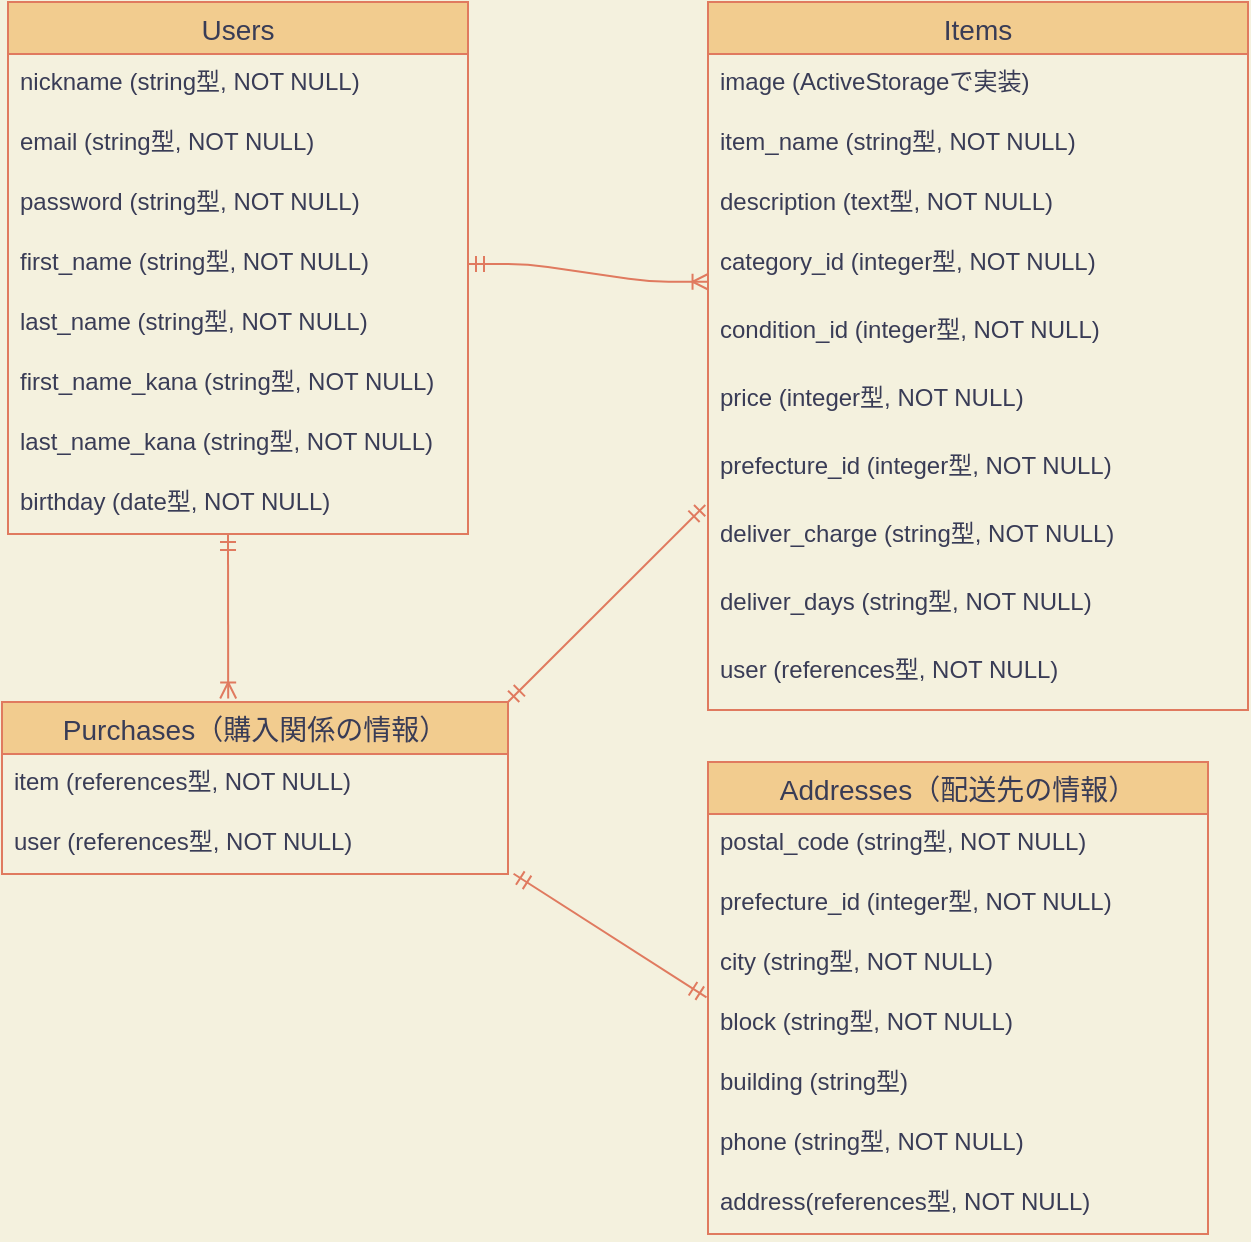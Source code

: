 <mxfile version="13.6.5">
    <diagram id="MTW446rr9u5BUKvQvLwD" name="ページ1">
        <mxGraphModel dx="1321" dy="716" grid="1" gridSize="10" guides="1" tooltips="1" connect="1" arrows="1" fold="1" page="1" pageScale="1" pageWidth="827" pageHeight="1169" background="#F4F1DE" math="0" shadow="0">
            <root>
                <mxCell id="0"/>
                <mxCell id="1" parent="0"/>
                <mxCell id="50" value="" style="edgeStyle=entityRelationEdgeStyle;fontSize=12;html=1;endArrow=ERoneToMany;startArrow=ERmandOne;strokeColor=#E07A5F;fillColor=#F2CC8F;entryX=0.001;entryY=0.702;entryDx=0;entryDy=0;entryPerimeter=0;exitX=1;exitY=0.5;exitDx=0;exitDy=0;" edge="1" parent="1" source="20" target="10">
                    <mxGeometry width="100" height="100" relative="1" as="geometry">
                        <mxPoint x="260" y="194" as="sourcePoint"/>
                        <mxPoint x="360" y="94" as="targetPoint"/>
                    </mxGeometry>
                </mxCell>
                <mxCell id="2" value="Users" style="swimlane;fontStyle=0;childLayout=stackLayout;horizontal=1;startSize=26;horizontalStack=0;resizeParent=1;resizeParentMax=0;resizeLast=0;collapsible=1;marginBottom=0;align=center;fontSize=14;fillColor=#F2CC8F;strokeColor=#E07A5F;fontColor=#393C56;" vertex="1" parent="1">
                    <mxGeometry x="90" y="70" width="230" height="266" as="geometry"/>
                </mxCell>
                <mxCell id="3" value="nickname (string型, NOT NULL)" style="text;strokeColor=none;fillColor=none;spacingLeft=4;spacingRight=4;overflow=hidden;rotatable=0;points=[[0,0.5],[1,0.5]];portConstraint=eastwest;fontSize=12;fontColor=#393C56;" vertex="1" parent="2">
                    <mxGeometry y="26" width="230" height="30" as="geometry"/>
                </mxCell>
                <mxCell id="4" value="email (string型, NOT NULL)" style="text;strokeColor=none;fillColor=none;spacingLeft=4;spacingRight=4;overflow=hidden;rotatable=0;points=[[0,0.5],[1,0.5]];portConstraint=eastwest;fontSize=12;fontColor=#393C56;" vertex="1" parent="2">
                    <mxGeometry y="56" width="230" height="30" as="geometry"/>
                </mxCell>
                <mxCell id="5" value="password (string型, NOT NULL)" style="text;strokeColor=none;fillColor=none;spacingLeft=4;spacingRight=4;overflow=hidden;rotatable=0;points=[[0,0.5],[1,0.5]];portConstraint=eastwest;fontSize=12;fontColor=#393C56;" vertex="1" parent="2">
                    <mxGeometry y="86" width="230" height="30" as="geometry"/>
                </mxCell>
                <mxCell id="20" value="first_name (string型, NOT NULL)" style="text;strokeColor=none;fillColor=none;spacingLeft=4;spacingRight=4;overflow=hidden;rotatable=0;points=[[0,0.5],[1,0.5]];portConstraint=eastwest;fontSize=12;fontColor=#393C56;" vertex="1" parent="2">
                    <mxGeometry y="116" width="230" height="30" as="geometry"/>
                </mxCell>
                <mxCell id="21" value="last_name (string型, NOT NULL)" style="text;strokeColor=none;fillColor=none;spacingLeft=4;spacingRight=4;overflow=hidden;rotatable=0;points=[[0,0.5],[1,0.5]];portConstraint=eastwest;fontSize=12;fontColor=#393C56;" vertex="1" parent="2">
                    <mxGeometry y="146" width="230" height="30" as="geometry"/>
                </mxCell>
                <mxCell id="27" value="first_name_kana (string型, NOT NULL)" style="text;strokeColor=none;fillColor=none;spacingLeft=4;spacingRight=4;overflow=hidden;rotatable=0;points=[[0,0.5],[1,0.5]];portConstraint=eastwest;fontSize=12;fontColor=#393C56;" vertex="1" parent="2">
                    <mxGeometry y="176" width="230" height="30" as="geometry"/>
                </mxCell>
                <mxCell id="80" value="" style="fontSize=12;html=1;endArrow=ERoneToMany;startArrow=ERmandOne;strokeColor=#E07A5F;fillColor=#F2CC8F;entryX=0.447;entryY=-0.02;entryDx=0;entryDy=0;entryPerimeter=0;" edge="1" parent="2" target="12">
                    <mxGeometry width="100" height="100" relative="1" as="geometry">
                        <mxPoint x="110" y="266" as="sourcePoint"/>
                        <mxPoint x="110" y="340" as="targetPoint"/>
                    </mxGeometry>
                </mxCell>
                <mxCell id="26" value="last_name_kana (string型, NOT NULL)" style="text;strokeColor=none;fillColor=none;spacingLeft=4;spacingRight=4;overflow=hidden;rotatable=0;points=[[0,0.5],[1,0.5]];portConstraint=eastwest;fontSize=12;fontColor=#393C56;" vertex="1" parent="2">
                    <mxGeometry y="206" width="230" height="30" as="geometry"/>
                </mxCell>
                <mxCell id="61" value="birthday (date型, NOT NULL)" style="text;strokeColor=none;fillColor=none;spacingLeft=4;spacingRight=4;overflow=hidden;rotatable=0;points=[[0,0.5],[1,0.5]];portConstraint=eastwest;fontSize=12;fontColor=#393C56;" vertex="1" parent="2">
                    <mxGeometry y="236" width="230" height="30" as="geometry"/>
                </mxCell>
                <mxCell id="12" value="Purchases（購入関係の情報）" style="swimlane;fontStyle=0;childLayout=stackLayout;horizontal=1;startSize=26;horizontalStack=0;resizeParent=1;resizeParentMax=0;resizeLast=0;collapsible=1;marginBottom=0;align=center;fontSize=14;fillColor=#F2CC8F;strokeColor=#E07A5F;fontColor=#393C56;" vertex="1" parent="1">
                    <mxGeometry x="87" y="420" width="253" height="86" as="geometry">
                        <mxRectangle x="40" y="400" width="100" height="26" as="alternateBounds"/>
                    </mxGeometry>
                </mxCell>
                <mxCell id="36" value="item (references型, NOT NULL)" style="text;strokeColor=none;fillColor=none;spacingLeft=4;spacingRight=4;overflow=hidden;rotatable=0;points=[[0,0.5],[1,0.5]];portConstraint=eastwest;fontSize=12;fontColor=#393C56;" vertex="1" parent="12">
                    <mxGeometry y="26" width="253" height="30" as="geometry"/>
                </mxCell>
                <mxCell id="83" value="user (references型, NOT NULL)" style="text;strokeColor=none;fillColor=none;spacingLeft=4;spacingRight=4;overflow=hidden;rotatable=0;points=[[0,0.5],[1,0.5]];portConstraint=eastwest;fontSize=12;fontColor=#393C56;" vertex="1" parent="12">
                    <mxGeometry y="56" width="253" height="30" as="geometry"/>
                </mxCell>
                <mxCell id="71" value="" style="fontSize=12;html=1;endArrow=ERmandOne;startArrow=ERmandOne;strokeColor=#E07A5F;fillColor=#F2CC8F;exitX=1.011;exitY=0.996;exitDx=0;exitDy=0;exitPerimeter=0;entryX=-0.003;entryY=0.057;entryDx=0;entryDy=0;entryPerimeter=0;" edge="1" parent="1" target="44">
                    <mxGeometry width="100" height="100" relative="1" as="geometry">
                        <mxPoint x="342.783" y="505.88" as="sourcePoint"/>
                        <mxPoint x="440" y="516" as="targetPoint"/>
                    </mxGeometry>
                </mxCell>
                <mxCell id="7" value="Items" style="swimlane;fontStyle=0;childLayout=stackLayout;horizontal=1;startSize=26;horizontalStack=0;resizeParent=1;resizeParentMax=0;resizeLast=0;collapsible=1;marginBottom=0;align=center;fontSize=14;fillColor=#F2CC8F;strokeColor=#E07A5F;fontColor=#393C56;" vertex="1" parent="1">
                    <mxGeometry x="440" y="70" width="270" height="354" as="geometry">
                        <mxRectangle x="510" y="50" width="70" height="26" as="alternateBounds"/>
                    </mxGeometry>
                </mxCell>
                <mxCell id="8" value="image (ActiveStorageで実装)" style="text;strokeColor=none;fillColor=none;spacingLeft=4;spacingRight=4;overflow=hidden;rotatable=0;points=[[0,0.5],[1,0.5]];portConstraint=eastwest;fontSize=12;fontColor=#393C56;" vertex="1" parent="7">
                    <mxGeometry y="26" width="270" height="30" as="geometry"/>
                </mxCell>
                <mxCell id="9" value="item_name (string型, NOT NULL)" style="text;strokeColor=none;fillColor=none;spacingLeft=4;spacingRight=4;overflow=hidden;rotatable=0;points=[[0,0.5],[1,0.5]];portConstraint=eastwest;fontSize=12;fontColor=#393C56;" vertex="1" parent="7">
                    <mxGeometry y="56" width="270" height="30" as="geometry"/>
                </mxCell>
                <mxCell id="63" value="description (text型, NOT NULL)" style="text;strokeColor=none;fillColor=none;spacingLeft=4;spacingRight=4;overflow=hidden;rotatable=0;points=[[0,0.5],[1,0.5]];portConstraint=eastwest;fontSize=12;fontColor=#393C56;" vertex="1" parent="7">
                    <mxGeometry y="86" width="270" height="30" as="geometry"/>
                </mxCell>
                <mxCell id="10" value="category_id (integer型, NOT NULL)" style="text;strokeColor=none;fillColor=none;spacingLeft=4;spacingRight=4;overflow=hidden;rotatable=0;points=[[0,0.5],[1,0.5]];portConstraint=eastwest;fontSize=12;fontColor=#393C56;" vertex="1" parent="7">
                    <mxGeometry y="116" width="270" height="34" as="geometry"/>
                </mxCell>
                <mxCell id="29" value="condition_id (integer型, NOT NULL)" style="text;strokeColor=none;fillColor=none;spacingLeft=4;spacingRight=4;overflow=hidden;rotatable=0;points=[[0,0.5],[1,0.5]];portConstraint=eastwest;fontSize=12;fontColor=#393C56;" vertex="1" parent="7">
                    <mxGeometry y="150" width="270" height="34" as="geometry"/>
                </mxCell>
                <mxCell id="22" value="price (integer型, NOT NULL)" style="text;strokeColor=none;fillColor=none;spacingLeft=4;spacingRight=4;overflow=hidden;rotatable=0;points=[[0,0.5],[1,0.5]];portConstraint=eastwest;fontSize=12;fontColor=#393C56;" vertex="1" parent="7">
                    <mxGeometry y="184" width="270" height="34" as="geometry"/>
                </mxCell>
                <mxCell id="66" value="prefecture_id (integer型, NOT NULL)" style="text;strokeColor=none;fillColor=none;spacingLeft=4;spacingRight=4;overflow=hidden;rotatable=0;points=[[0,0.5],[1,0.5]];portConstraint=eastwest;fontSize=12;fontColor=#393C56;" vertex="1" parent="7">
                    <mxGeometry y="218" width="270" height="34" as="geometry"/>
                </mxCell>
                <mxCell id="81" value="deliver_charge (string型, NOT NULL)" style="text;strokeColor=none;fillColor=none;spacingLeft=4;spacingRight=4;overflow=hidden;rotatable=0;points=[[0,0.5],[1,0.5]];portConstraint=eastwest;fontSize=12;fontColor=#393C56;" vertex="1" parent="7">
                    <mxGeometry y="252" width="270" height="34" as="geometry"/>
                </mxCell>
                <mxCell id="82" value="deliver_days (string型, NOT NULL)" style="text;strokeColor=none;fillColor=none;spacingLeft=4;spacingRight=4;overflow=hidden;rotatable=0;points=[[0,0.5],[1,0.5]];portConstraint=eastwest;fontSize=12;fontColor=#393C56;" vertex="1" parent="7">
                    <mxGeometry y="286" width="270" height="34" as="geometry"/>
                </mxCell>
                <mxCell id="85" value="user (references型, NOT NULL)" style="text;strokeColor=none;fillColor=none;spacingLeft=4;spacingRight=4;overflow=hidden;rotatable=0;points=[[0,0.5],[1,0.5]];portConstraint=eastwest;fontSize=12;fontColor=#393C56;" vertex="1" parent="7">
                    <mxGeometry y="320" width="270" height="34" as="geometry"/>
                </mxCell>
                <mxCell id="77" value="" style="fontSize=12;html=1;endArrow=ERmandOne;startArrow=ERmandOne;strokeColor=#E07A5F;fillColor=#F2CC8F;exitX=0.478;exitY=-0.007;exitDx=0;exitDy=0;exitPerimeter=0;entryX=-0.005;entryY=0.985;entryDx=0;entryDy=0;entryPerimeter=0;" edge="1" parent="1" target="66">
                    <mxGeometry width="100" height="100" relative="1" as="geometry">
                        <mxPoint x="340.004" y="419.998" as="sourcePoint"/>
                        <mxPoint x="335.46" y="339.51" as="targetPoint"/>
                    </mxGeometry>
                </mxCell>
                <mxCell id="39" value="Addresses（配送先の情報）" style="swimlane;fontStyle=0;childLayout=stackLayout;horizontal=1;startSize=26;horizontalStack=0;resizeParent=1;resizeParentMax=0;resizeLast=0;collapsible=1;marginBottom=0;align=center;fontSize=14;fillColor=#F2CC8F;strokeColor=#E07A5F;fontColor=#393C56;" vertex="1" parent="1">
                    <mxGeometry x="440" y="450" width="250" height="236" as="geometry">
                        <mxRectangle x="480" y="400" width="70" height="26" as="alternateBounds"/>
                    </mxGeometry>
                </mxCell>
                <mxCell id="40" value="postal_code (string型, NOT NULL)&#10;" style="text;strokeColor=none;fillColor=none;spacingLeft=4;spacingRight=4;overflow=hidden;rotatable=0;points=[[0,0.5],[1,0.5]];portConstraint=eastwest;fontSize=12;fontColor=#393C56;" vertex="1" parent="39">
                    <mxGeometry y="26" width="250" height="30" as="geometry"/>
                </mxCell>
                <mxCell id="41" value="prefecture_id (integer型, NOT NULL)" style="text;strokeColor=none;fillColor=none;spacingLeft=4;spacingRight=4;overflow=hidden;rotatable=0;points=[[0,0.5],[1,0.5]];portConstraint=eastwest;fontSize=12;fontColor=#393C56;" vertex="1" parent="39">
                    <mxGeometry y="56" width="250" height="30" as="geometry"/>
                </mxCell>
                <mxCell id="43" value="city (string型, NOT NULL)" style="text;strokeColor=none;fillColor=none;spacingLeft=4;spacingRight=4;overflow=hidden;rotatable=0;points=[[0,0.5],[1,0.5]];portConstraint=eastwest;fontSize=12;fontColor=#393C56;" vertex="1" parent="39">
                    <mxGeometry y="86" width="250" height="30" as="geometry"/>
                </mxCell>
                <mxCell id="44" value="block (string型, NOT NULL)" style="text;strokeColor=none;fillColor=none;spacingLeft=4;spacingRight=4;overflow=hidden;rotatable=0;points=[[0,0.5],[1,0.5]];portConstraint=eastwest;fontSize=12;fontColor=#393C56;" vertex="1" parent="39">
                    <mxGeometry y="116" width="250" height="30" as="geometry"/>
                </mxCell>
                <mxCell id="45" value="building (string型)" style="text;strokeColor=none;fillColor=none;spacingLeft=4;spacingRight=4;overflow=hidden;rotatable=0;points=[[0,0.5],[1,0.5]];portConstraint=eastwest;fontSize=12;fontColor=#393C56;" vertex="1" parent="39">
                    <mxGeometry y="146" width="250" height="30" as="geometry"/>
                </mxCell>
                <mxCell id="62" value="phone (string型, NOT NULL)" style="text;strokeColor=none;fillColor=none;spacingLeft=4;spacingRight=4;overflow=hidden;rotatable=0;points=[[0,0.5],[1,0.5]];portConstraint=eastwest;fontSize=12;fontColor=#393C56;" vertex="1" parent="39">
                    <mxGeometry y="176" width="250" height="30" as="geometry"/>
                </mxCell>
                <mxCell id="86" value="address(references型, NOT NULL)" style="text;strokeColor=none;fillColor=none;spacingLeft=4;spacingRight=4;overflow=hidden;rotatable=0;points=[[0,0.5],[1,0.5]];portConstraint=eastwest;fontSize=12;fontColor=#393C56;" vertex="1" parent="39">
                    <mxGeometry y="206" width="250" height="30" as="geometry"/>
                </mxCell>
            </root>
        </mxGraphModel>
    </diagram>
</mxfile>